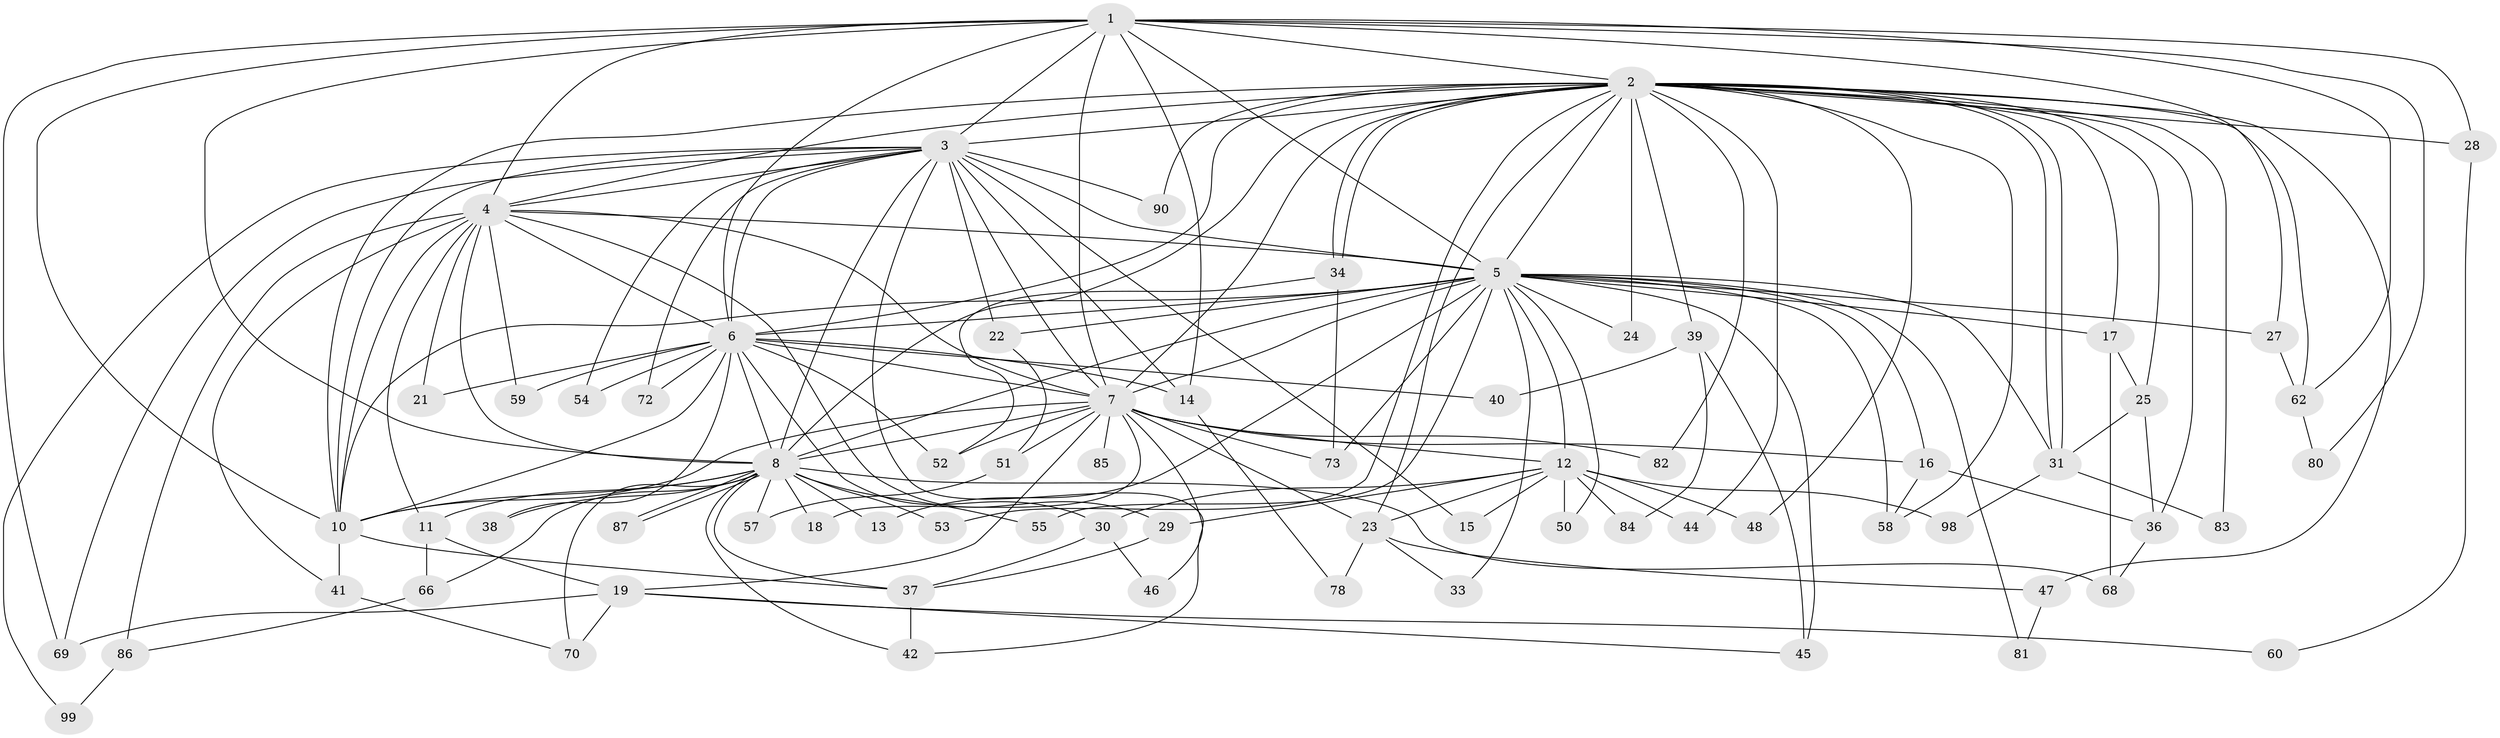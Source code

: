 // original degree distribution, {18: 0.02, 28: 0.01, 17: 0.02, 26: 0.01, 21: 0.01, 25: 0.01, 15: 0.01, 12: 0.01, 4: 0.11, 8: 0.01, 2: 0.51, 6: 0.02, 3: 0.2, 5: 0.04, 7: 0.01}
// Generated by graph-tools (version 1.1) at 2025/38/02/21/25 10:38:52]
// undirected, 71 vertices, 174 edges
graph export_dot {
graph [start="1"]
  node [color=gray90,style=filled];
  1 [super="+79"];
  2 [super="+26"];
  3 [super="+35"];
  4 [super="+43"];
  5 [super="+91"];
  6 [super="+89"];
  7 [super="+9"];
  8 [super="+76"];
  10 [super="+67"];
  11;
  12 [super="+20"];
  13;
  14 [super="+63"];
  15;
  16;
  17 [super="+97"];
  18;
  19 [super="+92"];
  21;
  22;
  23 [super="+32"];
  24;
  25 [super="+95"];
  27 [super="+71"];
  28;
  29;
  30 [super="+74"];
  31 [super="+49"];
  33;
  34 [super="+64"];
  36 [super="+56"];
  37 [super="+94"];
  38;
  39 [super="+65"];
  40;
  41;
  42 [super="+61"];
  44;
  45 [super="+88"];
  46;
  47;
  48;
  50;
  51;
  52;
  53;
  54;
  55 [super="+75"];
  57;
  58 [super="+100"];
  59;
  60;
  62 [super="+93"];
  66;
  68;
  69;
  70 [super="+77"];
  72;
  73 [super="+96"];
  78;
  80;
  81;
  82;
  83;
  84;
  85;
  86;
  87;
  90;
  98;
  99;
  1 -- 2 [weight=2];
  1 -- 3;
  1 -- 4;
  1 -- 5;
  1 -- 6;
  1 -- 7 [weight=2];
  1 -- 8 [weight=2];
  1 -- 10;
  1 -- 14;
  1 -- 27 [weight=2];
  1 -- 28;
  1 -- 62;
  1 -- 69;
  1 -- 80;
  2 -- 3;
  2 -- 4;
  2 -- 5;
  2 -- 6;
  2 -- 7 [weight=2];
  2 -- 8;
  2 -- 10;
  2 -- 17;
  2 -- 23;
  2 -- 24;
  2 -- 25;
  2 -- 28;
  2 -- 31;
  2 -- 31;
  2 -- 34;
  2 -- 34;
  2 -- 39 [weight=2];
  2 -- 44;
  2 -- 53;
  2 -- 82;
  2 -- 83;
  2 -- 90;
  2 -- 48;
  2 -- 47;
  2 -- 62;
  2 -- 36;
  2 -- 58;
  3 -- 4;
  3 -- 5 [weight=2];
  3 -- 6;
  3 -- 7 [weight=2];
  3 -- 8;
  3 -- 10;
  3 -- 14;
  3 -- 15;
  3 -- 22;
  3 -- 54;
  3 -- 69;
  3 -- 72;
  3 -- 90;
  3 -- 99;
  3 -- 42;
  4 -- 5;
  4 -- 6;
  4 -- 7 [weight=2];
  4 -- 8;
  4 -- 10 [weight=2];
  4 -- 11;
  4 -- 21;
  4 -- 29;
  4 -- 41;
  4 -- 59;
  4 -- 86;
  5 -- 6 [weight=2];
  5 -- 7 [weight=2];
  5 -- 8;
  5 -- 10;
  5 -- 12;
  5 -- 13;
  5 -- 16;
  5 -- 17;
  5 -- 22;
  5 -- 24;
  5 -- 27;
  5 -- 33;
  5 -- 45;
  5 -- 50;
  5 -- 55;
  5 -- 58;
  5 -- 73;
  5 -- 81;
  5 -- 31;
  6 -- 7 [weight=2];
  6 -- 8;
  6 -- 10;
  6 -- 21;
  6 -- 30;
  6 -- 38;
  6 -- 40;
  6 -- 52;
  6 -- 54;
  6 -- 59;
  6 -- 72;
  6 -- 14;
  7 -- 8 [weight=3];
  7 -- 10 [weight=2];
  7 -- 16;
  7 -- 18;
  7 -- 19;
  7 -- 46;
  7 -- 51;
  7 -- 73;
  7 -- 12 [weight=2];
  7 -- 82;
  7 -- 52;
  7 -- 85;
  7 -- 23;
  8 -- 10;
  8 -- 11;
  8 -- 13;
  8 -- 18;
  8 -- 37;
  8 -- 38;
  8 -- 53;
  8 -- 55 [weight=2];
  8 -- 57;
  8 -- 66;
  8 -- 68;
  8 -- 87;
  8 -- 87;
  8 -- 70;
  8 -- 42;
  10 -- 41;
  10 -- 37;
  11 -- 19;
  11 -- 66;
  12 -- 15;
  12 -- 29;
  12 -- 30;
  12 -- 50;
  12 -- 98;
  12 -- 48;
  12 -- 84;
  12 -- 23;
  12 -- 44;
  14 -- 78;
  16 -- 36;
  16 -- 58;
  17 -- 25;
  17 -- 68;
  19 -- 60;
  19 -- 70;
  19 -- 69;
  19 -- 45;
  22 -- 51;
  23 -- 33;
  23 -- 78;
  23 -- 47;
  25 -- 36;
  25 -- 31;
  27 -- 62;
  28 -- 60;
  29 -- 37;
  30 -- 46;
  30 -- 37;
  31 -- 83;
  31 -- 98;
  34 -- 52;
  34 -- 73;
  36 -- 68;
  37 -- 42;
  39 -- 40;
  39 -- 45;
  39 -- 84;
  41 -- 70;
  47 -- 81;
  51 -- 57;
  62 -- 80;
  66 -- 86;
  86 -- 99;
}

